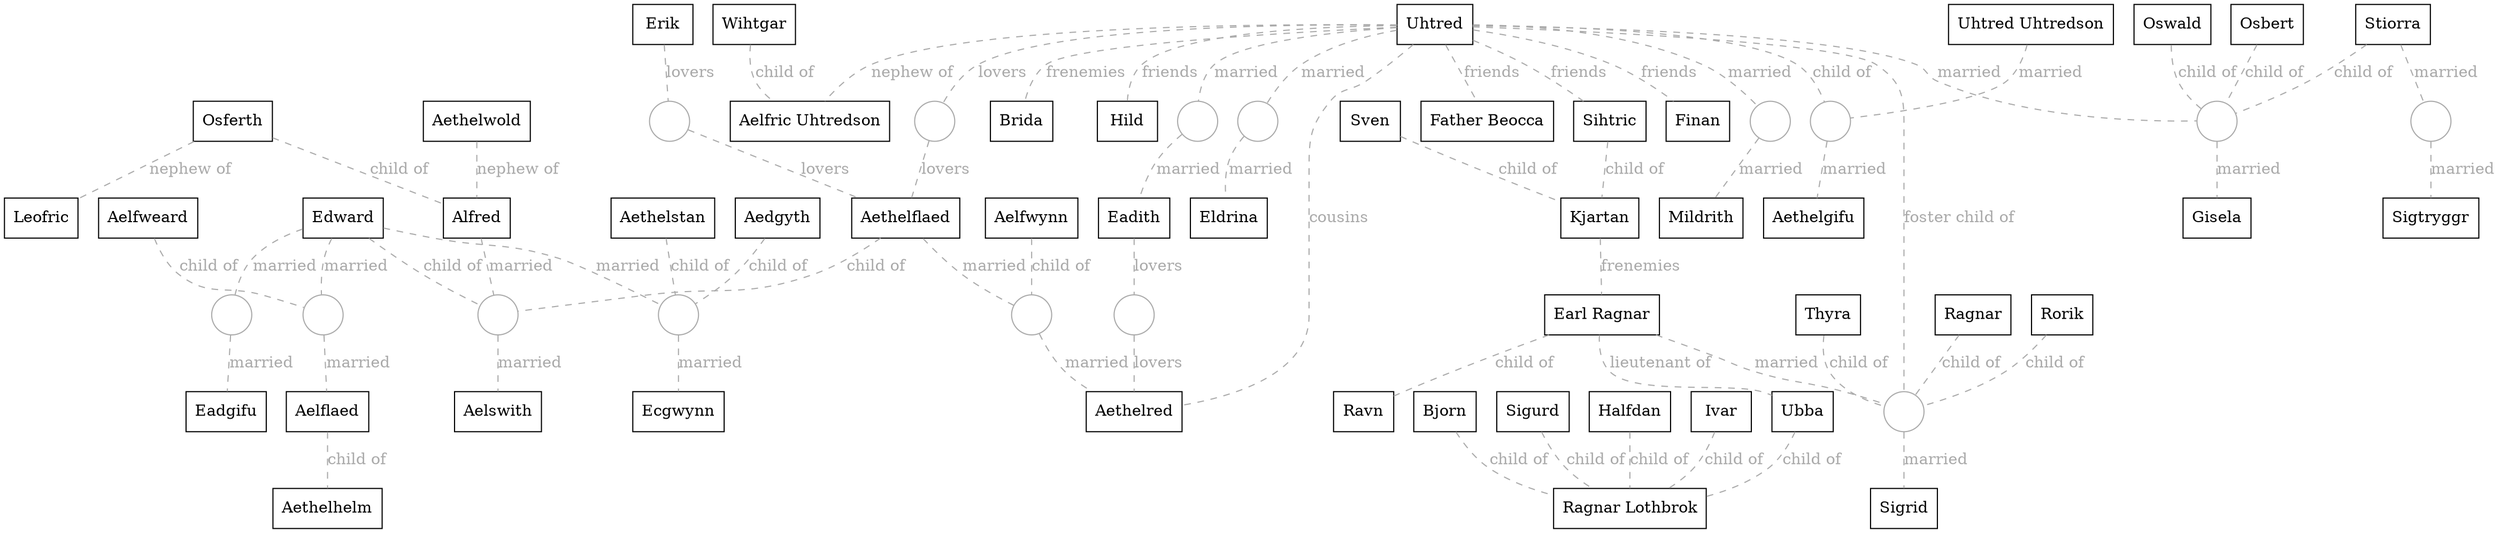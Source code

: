 digraph {
  // Global properties ////////////////////
  edge [dir=none, color="#AAAAAA", arrowhead="none"]
  compound=true

  // Characters ///////////////////////////
  subgraph Males {
    node [color="black", fillcolor="lightblue", shape="box"]
    Alfred
    Aethelred
    Uhtred
    Ravn
    RagnarSr [label="Earl Ragnar"]
    Ragnar
    RagnarLoth [label="Ragnar Lothbrok"]
    Ivar
    Ubba
    Bjorn
    Sigurd
    Halfdan
    Rorik
    Edward
    Osferth
    UhtredSr [label="Uhtred Uhtredson"]
    Oswald
    Beocca [label="Father Beocca"]
    Sigtryggr
    Finan
    Sihtric
    Leofric
    Aelfric [label="Aelfric Uhtredson"]
    Wihtgar
    Aelfweard
    Aethelhelm
    Aethelwold
    Erik
    Aethelstan
    Osbert
    Kjartan
    Sven
  }
  subgraph Females {
    node [color="black", fillcolor="pink", shape="box"]
    Aelswith
    Aelfwynn
    Brida
    Thyra
    Sigrid
    Aethelflaed
    Aethelgifu
    Mildrith
    Gisela
    Eadith
    Eldrina
    Stiorra
    Hild
    Aelflaed
    Ecgwynn
    Aedgyth
    Eadgifu
  }

  // Married //////////////////////////////
  edge [dir=none, color="#AAAAAA", arrowhead="none", label="married" style="dashed", fontcolor="#AAAAAA"]
  node [color="#AAAAAA", fillcolor="transparent" shape="circle" label=""]
  UhtredSr -> mar1 -> Aethelgifu
  RagnarSr -> mar2 -> Sigrid
  Uhtred -> mar3 -> Eldrina
  Uhtred -> mar4 -> Eadith
  Uhtred -> mar5 -> Gisela
  Uhtred -> mar6 -> Mildrith
  Aethelflaed -> mar7 -> Aethelred
  Alfred -> mar8 -> Aelswith
  Stiorra -> mar9 -> Sigtryggr
  Edward -> mar10 -> Aelflaed
  Edward -> mar11 -> Ecgwynn
  Edward -> mar12 -> Eadgifu

  // Lovers ///////////////////////////////
  edge [dir=none, color="#AAAAAA", arrowhead="none", label="lovers" style="dashed", fontcolor="#AAAAAA"]
  node [color="#AAAAAA", fillcolor="transparent" shape="circle" label=""]
  Uhtred -> lov1 -> Aethelflaed
  Eadith -> lov2 -> Aethelred
  Erik -> lov3 -> Aethelflaed

  // Child Of /////////////////////////////
  edge [dir=forward, color="#AAAAAA", arrowhead="none", label="child of", fontcolor="#AAAAAA"]
  Uhtred -> mar1
  Ragnar -> mar2
  Rorik -> mar2
  Thyra -> mar2
  Oswald -> mar5
  Stiorra -> mar5
  Osbert -> mar5
  Aelfwynn -> mar7
  Edward -> mar8
  Aethelflaed -> mar8
  Aelfweard -> mar10
  Aethelstan -> mar11
  Aedgyth -> mar11
  Osferth -> Alfred
  RagnarSr -> Ravn
  Wihtgar -> Aelfric
  Aelflaed -> Aethelhelm
  Ivar -> RagnarLoth
  Ubba -> RagnarLoth
  Bjorn -> RagnarLoth
  Sigurd -> RagnarLoth
  Halfdan -> RagnarLoth
  Sven -> Kjartan
  Sihtric -> Kjartan

  // Foster Child Of //////////////////////
  edge [dir=forward, color="#AAAAAA", arrowhead="none", label="foster child of", fontcolor="#AAAAAA"]
  Uhtred -> mar2

  // Lieutenant Of ////////////////////////
  edge [dir=forward, color="#AAAAAA", arrowhead="none", label="lieutenant of", fontcolor="#AAAAAA"]
  RagnarSr -> Ubba

  // Nephew Of ////////////////////////////
  edge [dir=forward, color="#AAAAAA", arrowhead="none", label="nephew of", fontcolor="#AAAAAA"]
  Osferth -> Leofric
  Uhtred -> Aelfric
  Aethelwold -> Alfred

  // Cousins //////////////////////////////
  edge [dir=none, color="#AAAAAA", arrowhead="none", label="cousins", fontcolor="#AAAAAA"]
  Uhtred -> Aethelred

  // Friends //////////////////////////////
  edge [dir=none, color="#AAAAAA", arrowhead="none", label="friends", fontcolor="#AAAAAA"]
  Uhtred -> Beocca
  Uhtred -> Finan
  Uhtred -> Sihtric
  Uhtred -> Hild

  // Frenemies ////////////////////////////
  edge [dir=none, color="#AAAAAA", arrowhead="none", label="frenemies", fontcolor="#AAAAAA"]
  Uhtred -> Brida
  Kjartan -> RagnarSr
}
